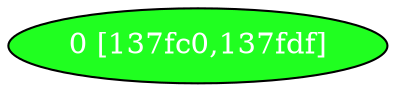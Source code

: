 diGraph libnss3{
	libnss3_0  [style=filled fillcolor="#20FF20" fontcolor="#ffffff" shape=oval label="0 [137fc0,137fdf]"]


}